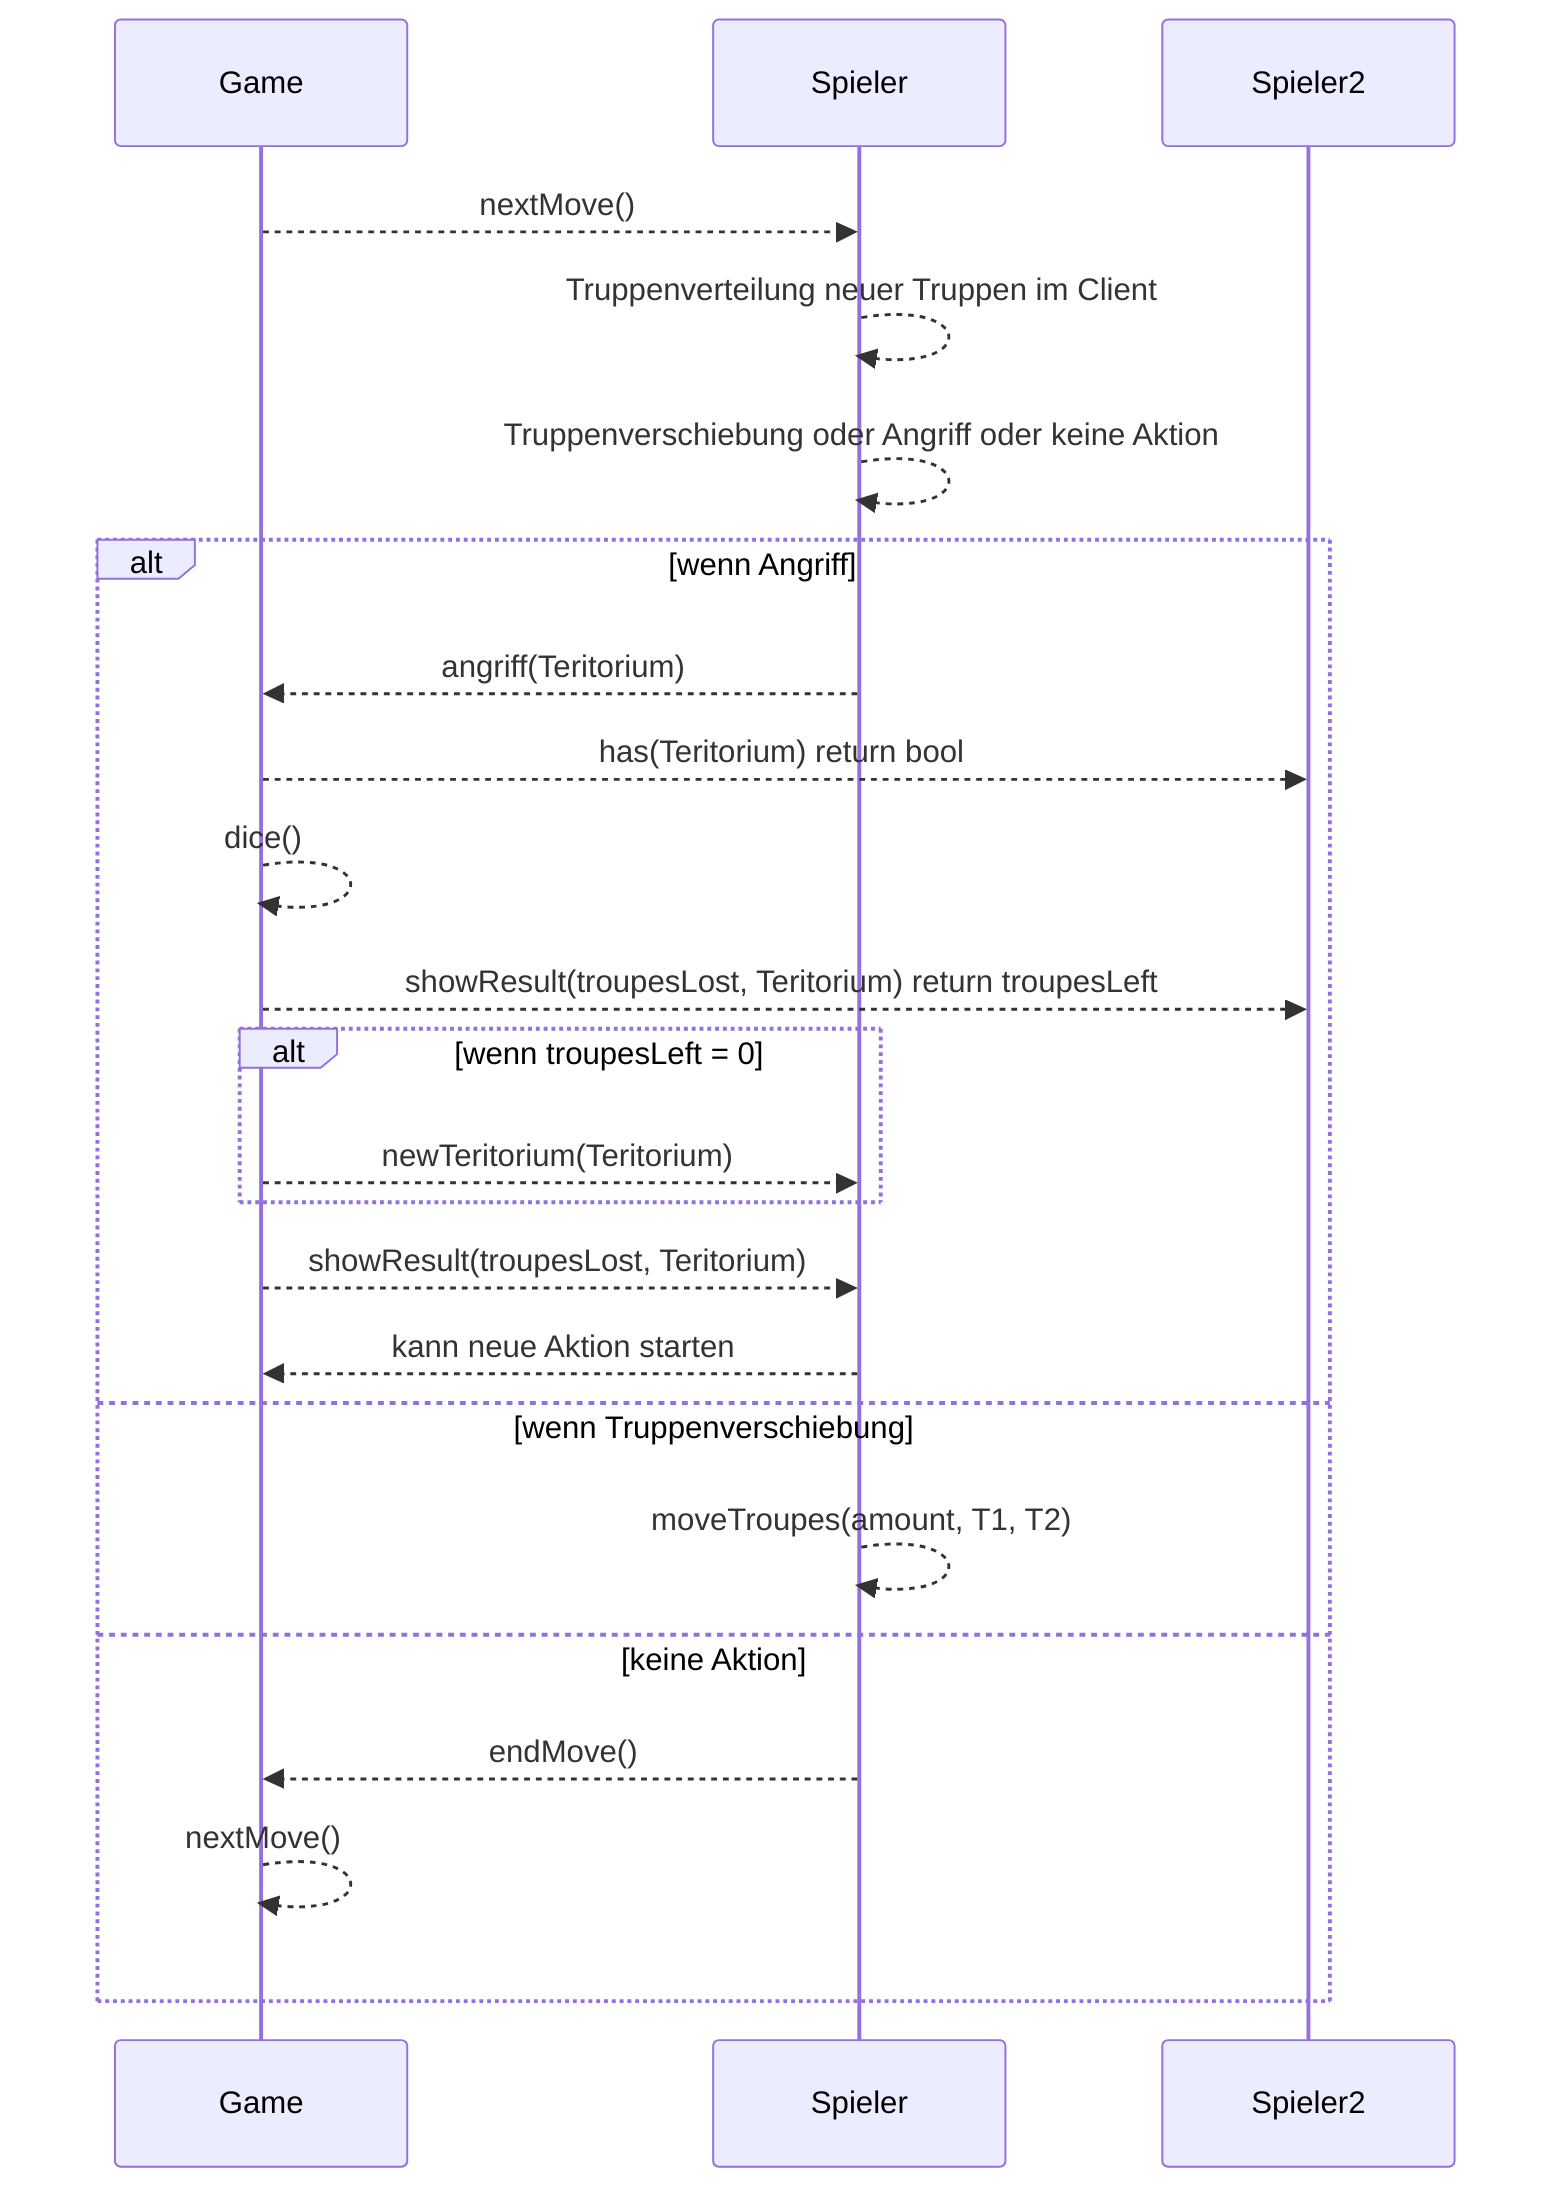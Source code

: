 sequenceDiagram
  participant Game
  participant Spieler
  participant Spieler2

Game -->> Spieler: nextMove()
Spieler -->> Spieler: Truppenverteilung neuer Truppen im Client
Spieler -->> Spieler: Truppenverschiebung oder Angriff oder keine Aktion
alt wenn Angriff
Spieler -->> Game: angriff(Teritorium)
Game -->> Spieler2: has(Teritorium) return bool
Game -->> Game: dice()

Game -->> Spieler2: showResult(troupesLost, Teritorium) return troupesLeft
alt wenn troupesLeft = 0
Game -->> Spieler: newTeritorium(Teritorium)
end
Game -->> Spieler: showResult(troupesLost, Teritorium) 
Spieler -->> Game: kann neue Aktion starten

else wenn Truppenverschiebung
Spieler -->> Spieler: moveTroupes(amount, T1, T2)

else keine Aktion
Spieler -->> Game: endMove()
Game -->> Game: nextMove()
end